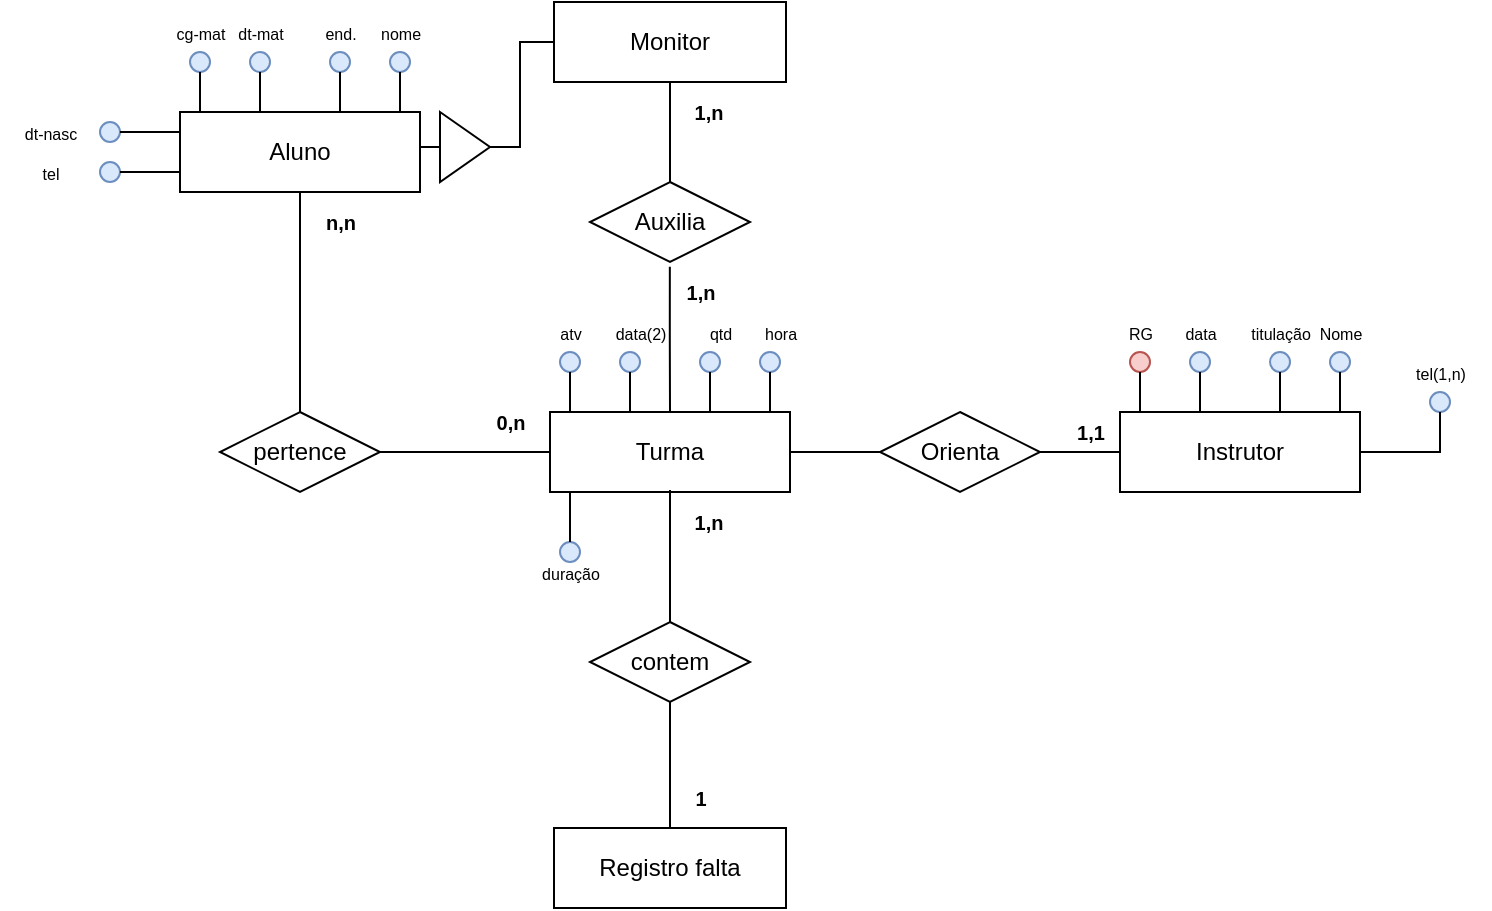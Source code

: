 <mxfile version="24.0.5" type="device">
  <diagram name="Página-1" id="_ynEFMPeJX_Sv4S68ShE">
    <mxGraphModel dx="1639" dy="892" grid="1" gridSize="10" guides="1" tooltips="1" connect="1" arrows="1" fold="1" page="1" pageScale="1" pageWidth="827" pageHeight="1169" math="0" shadow="0">
      <root>
        <mxCell id="0" />
        <mxCell id="1" parent="0" />
        <mxCell id="xR3U2uLO1Am0mnn2qQ25-1" value="Aluno" style="rounded=0;whiteSpace=wrap;html=1;" vertex="1" parent="1">
          <mxGeometry x="130" y="605" width="120" height="40" as="geometry" />
        </mxCell>
        <mxCell id="xR3U2uLO1Am0mnn2qQ25-2" value="" style="ellipse;whiteSpace=wrap;html=1;aspect=fixed;fillColor=#dae8fc;strokeColor=#6c8ebf;" vertex="1" parent="1">
          <mxGeometry x="135" y="575" width="10" height="10" as="geometry" />
        </mxCell>
        <mxCell id="xR3U2uLO1Am0mnn2qQ25-3" style="edgeStyle=orthogonalEdgeStyle;rounded=0;orthogonalLoop=1;jettySize=auto;html=1;endArrow=none;endFill=0;" edge="1" parent="1" source="xR3U2uLO1Am0mnn2qQ25-2">
          <mxGeometry relative="1" as="geometry">
            <mxPoint x="140" y="605" as="targetPoint" />
          </mxGeometry>
        </mxCell>
        <mxCell id="xR3U2uLO1Am0mnn2qQ25-4" value="&lt;span style=&quot;font-size: 8px;&quot;&gt;cg-mat&lt;/span&gt;" style="text;html=1;align=center;verticalAlign=middle;resizable=0;points=[];autosize=1;strokeColor=none;fillColor=none;" vertex="1" parent="1">
          <mxGeometry x="115" y="550" width="50" height="30" as="geometry" />
        </mxCell>
        <mxCell id="xR3U2uLO1Am0mnn2qQ25-5" value="" style="ellipse;whiteSpace=wrap;html=1;aspect=fixed;fillColor=#dae8fc;strokeColor=#6c8ebf;" vertex="1" parent="1">
          <mxGeometry x="235" y="575" width="10" height="10" as="geometry" />
        </mxCell>
        <mxCell id="xR3U2uLO1Am0mnn2qQ25-6" style="edgeStyle=orthogonalEdgeStyle;rounded=0;orthogonalLoop=1;jettySize=auto;html=1;endArrow=none;endFill=0;" edge="1" parent="1" source="xR3U2uLO1Am0mnn2qQ25-5">
          <mxGeometry relative="1" as="geometry">
            <mxPoint x="240" y="605" as="targetPoint" />
          </mxGeometry>
        </mxCell>
        <mxCell id="xR3U2uLO1Am0mnn2qQ25-7" value="&lt;span style=&quot;font-size: 8px;&quot;&gt;nome&lt;/span&gt;" style="text;html=1;align=center;verticalAlign=middle;resizable=0;points=[];autosize=1;strokeColor=none;fillColor=none;" vertex="1" parent="1">
          <mxGeometry x="220" y="550" width="40" height="30" as="geometry" />
        </mxCell>
        <mxCell id="xR3U2uLO1Am0mnn2qQ25-8" value="" style="ellipse;whiteSpace=wrap;html=1;aspect=fixed;fillColor=#dae8fc;strokeColor=#6c8ebf;" vertex="1" parent="1">
          <mxGeometry x="165" y="575" width="10" height="10" as="geometry" />
        </mxCell>
        <mxCell id="xR3U2uLO1Am0mnn2qQ25-9" style="edgeStyle=orthogonalEdgeStyle;rounded=0;orthogonalLoop=1;jettySize=auto;html=1;endArrow=none;endFill=0;" edge="1" parent="1" source="xR3U2uLO1Am0mnn2qQ25-8">
          <mxGeometry relative="1" as="geometry">
            <mxPoint x="170" y="605" as="targetPoint" />
          </mxGeometry>
        </mxCell>
        <mxCell id="xR3U2uLO1Am0mnn2qQ25-10" value="&lt;span style=&quot;font-size: 8px;&quot;&gt;dt-mat&lt;/span&gt;" style="text;html=1;align=center;verticalAlign=middle;resizable=0;points=[];autosize=1;strokeColor=none;fillColor=none;" vertex="1" parent="1">
          <mxGeometry x="145" y="550" width="50" height="30" as="geometry" />
        </mxCell>
        <mxCell id="xR3U2uLO1Am0mnn2qQ25-11" value="" style="ellipse;whiteSpace=wrap;html=1;aspect=fixed;fillColor=#dae8fc;strokeColor=#6c8ebf;" vertex="1" parent="1">
          <mxGeometry x="205" y="575" width="10" height="10" as="geometry" />
        </mxCell>
        <mxCell id="xR3U2uLO1Am0mnn2qQ25-12" style="edgeStyle=orthogonalEdgeStyle;rounded=0;orthogonalLoop=1;jettySize=auto;html=1;endArrow=none;endFill=0;" edge="1" parent="1" source="xR3U2uLO1Am0mnn2qQ25-11">
          <mxGeometry relative="1" as="geometry">
            <mxPoint x="210" y="605" as="targetPoint" />
          </mxGeometry>
        </mxCell>
        <mxCell id="xR3U2uLO1Am0mnn2qQ25-13" value="&lt;span style=&quot;font-size: 8px;&quot;&gt;end.&lt;/span&gt;" style="text;html=1;align=center;verticalAlign=middle;resizable=0;points=[];autosize=1;strokeColor=none;fillColor=none;" vertex="1" parent="1">
          <mxGeometry x="190" y="550" width="40" height="30" as="geometry" />
        </mxCell>
        <mxCell id="xR3U2uLO1Am0mnn2qQ25-14" value="&lt;span style=&quot;font-size: 10px;&quot;&gt;&lt;b&gt;0,n&lt;/b&gt;&lt;/span&gt;" style="text;html=1;align=center;verticalAlign=middle;resizable=0;points=[];autosize=1;strokeColor=none;fillColor=none;" vertex="1" parent="1">
          <mxGeometry x="275" y="745" width="40" height="30" as="geometry" />
        </mxCell>
        <mxCell id="xR3U2uLO1Am0mnn2qQ25-15" value="Turma" style="rounded=0;whiteSpace=wrap;html=1;" vertex="1" parent="1">
          <mxGeometry x="315" y="755" width="120" height="40" as="geometry" />
        </mxCell>
        <mxCell id="xR3U2uLO1Am0mnn2qQ25-16" value="" style="ellipse;whiteSpace=wrap;html=1;aspect=fixed;fillColor=#dae8fc;strokeColor=#6c8ebf;" vertex="1" parent="1">
          <mxGeometry x="320" y="725" width="10" height="10" as="geometry" />
        </mxCell>
        <mxCell id="xR3U2uLO1Am0mnn2qQ25-17" style="edgeStyle=orthogonalEdgeStyle;rounded=0;orthogonalLoop=1;jettySize=auto;html=1;endArrow=none;endFill=0;" edge="1" parent="1" source="xR3U2uLO1Am0mnn2qQ25-16">
          <mxGeometry relative="1" as="geometry">
            <mxPoint x="325" y="755" as="targetPoint" />
          </mxGeometry>
        </mxCell>
        <mxCell id="xR3U2uLO1Am0mnn2qQ25-18" value="&lt;span style=&quot;font-size: 8px;&quot;&gt;atv&lt;/span&gt;" style="text;html=1;align=center;verticalAlign=middle;resizable=0;points=[];autosize=1;strokeColor=none;fillColor=none;" vertex="1" parent="1">
          <mxGeometry x="310" y="700" width="30" height="30" as="geometry" />
        </mxCell>
        <mxCell id="xR3U2uLO1Am0mnn2qQ25-19" value="" style="ellipse;whiteSpace=wrap;html=1;aspect=fixed;fillColor=#dae8fc;strokeColor=#6c8ebf;" vertex="1" parent="1">
          <mxGeometry x="420" y="725" width="10" height="10" as="geometry" />
        </mxCell>
        <mxCell id="xR3U2uLO1Am0mnn2qQ25-20" style="edgeStyle=orthogonalEdgeStyle;rounded=0;orthogonalLoop=1;jettySize=auto;html=1;endArrow=none;endFill=0;" edge="1" parent="1" source="xR3U2uLO1Am0mnn2qQ25-19">
          <mxGeometry relative="1" as="geometry">
            <mxPoint x="425" y="755" as="targetPoint" />
          </mxGeometry>
        </mxCell>
        <mxCell id="xR3U2uLO1Am0mnn2qQ25-21" value="&lt;span style=&quot;font-size: 8px;&quot;&gt;hora&lt;/span&gt;" style="text;html=1;align=center;verticalAlign=middle;resizable=0;points=[];autosize=1;strokeColor=none;fillColor=none;" vertex="1" parent="1">
          <mxGeometry x="410" y="700" width="40" height="30" as="geometry" />
        </mxCell>
        <mxCell id="xR3U2uLO1Am0mnn2qQ25-22" value="" style="ellipse;whiteSpace=wrap;html=1;aspect=fixed;fillColor=#dae8fc;strokeColor=#6c8ebf;" vertex="1" parent="1">
          <mxGeometry x="350" y="725" width="10" height="10" as="geometry" />
        </mxCell>
        <mxCell id="xR3U2uLO1Am0mnn2qQ25-23" style="edgeStyle=orthogonalEdgeStyle;rounded=0;orthogonalLoop=1;jettySize=auto;html=1;endArrow=none;endFill=0;" edge="1" parent="1" source="xR3U2uLO1Am0mnn2qQ25-22">
          <mxGeometry relative="1" as="geometry">
            <mxPoint x="355" y="755" as="targetPoint" />
          </mxGeometry>
        </mxCell>
        <mxCell id="xR3U2uLO1Am0mnn2qQ25-24" value="&lt;span style=&quot;font-size: 8px;&quot;&gt;data(2)&lt;/span&gt;" style="text;html=1;align=center;verticalAlign=middle;resizable=0;points=[];autosize=1;strokeColor=none;fillColor=none;" vertex="1" parent="1">
          <mxGeometry x="335" y="700" width="50" height="30" as="geometry" />
        </mxCell>
        <mxCell id="xR3U2uLO1Am0mnn2qQ25-25" value="" style="ellipse;whiteSpace=wrap;html=1;aspect=fixed;fillColor=#dae8fc;strokeColor=#6c8ebf;" vertex="1" parent="1">
          <mxGeometry x="390" y="725" width="10" height="10" as="geometry" />
        </mxCell>
        <mxCell id="xR3U2uLO1Am0mnn2qQ25-26" style="edgeStyle=orthogonalEdgeStyle;rounded=0;orthogonalLoop=1;jettySize=auto;html=1;endArrow=none;endFill=0;" edge="1" parent="1" source="xR3U2uLO1Am0mnn2qQ25-25">
          <mxGeometry relative="1" as="geometry">
            <mxPoint x="395" y="755" as="targetPoint" />
          </mxGeometry>
        </mxCell>
        <mxCell id="xR3U2uLO1Am0mnn2qQ25-27" value="&lt;span style=&quot;font-size: 8px;&quot;&gt;qtd&lt;/span&gt;" style="text;html=1;align=center;verticalAlign=middle;resizable=0;points=[];autosize=1;strokeColor=none;fillColor=none;" vertex="1" parent="1">
          <mxGeometry x="385" y="700" width="30" height="30" as="geometry" />
        </mxCell>
        <mxCell id="xR3U2uLO1Am0mnn2qQ25-28" value="&lt;b&gt;&lt;font style=&quot;font-size: 10px;&quot;&gt;1,1&lt;/font&gt;&lt;/b&gt;" style="text;html=1;align=center;verticalAlign=middle;resizable=0;points=[];autosize=1;strokeColor=none;fillColor=none;" vertex="1" parent="1">
          <mxGeometry x="565" y="750" width="40" height="30" as="geometry" />
        </mxCell>
        <mxCell id="xR3U2uLO1Am0mnn2qQ25-29" value="" style="ellipse;whiteSpace=wrap;html=1;aspect=fixed;fillColor=#dae8fc;strokeColor=#6c8ebf;" vertex="1" parent="1">
          <mxGeometry x="320" y="820" width="10" height="10" as="geometry" />
        </mxCell>
        <mxCell id="xR3U2uLO1Am0mnn2qQ25-30" style="edgeStyle=orthogonalEdgeStyle;rounded=0;orthogonalLoop=1;jettySize=auto;html=1;endArrow=none;endFill=0;" edge="1" parent="1">
          <mxGeometry relative="1" as="geometry">
            <mxPoint x="324.94" y="795" as="targetPoint" />
            <mxPoint x="325" y="820" as="sourcePoint" />
            <Array as="points">
              <mxPoint x="325" y="795" />
            </Array>
          </mxGeometry>
        </mxCell>
        <mxCell id="xR3U2uLO1Am0mnn2qQ25-31" value="&lt;span style=&quot;font-size: 8px;&quot;&gt;duração&lt;/span&gt;" style="text;html=1;align=center;verticalAlign=middle;resizable=0;points=[];autosize=1;strokeColor=none;fillColor=none;" vertex="1" parent="1">
          <mxGeometry x="300" y="820" width="50" height="30" as="geometry" />
        </mxCell>
        <mxCell id="xR3U2uLO1Am0mnn2qQ25-32" value="Instrutor" style="rounded=0;whiteSpace=wrap;html=1;" vertex="1" parent="1">
          <mxGeometry x="600" y="755" width="120" height="40" as="geometry" />
        </mxCell>
        <mxCell id="xR3U2uLO1Am0mnn2qQ25-33" value="" style="ellipse;whiteSpace=wrap;html=1;aspect=fixed;fillColor=#f8cecc;strokeColor=#b85450;" vertex="1" parent="1">
          <mxGeometry x="605" y="725" width="10" height="10" as="geometry" />
        </mxCell>
        <mxCell id="xR3U2uLO1Am0mnn2qQ25-34" style="edgeStyle=orthogonalEdgeStyle;rounded=0;orthogonalLoop=1;jettySize=auto;html=1;endArrow=none;endFill=0;" edge="1" parent="1" source="xR3U2uLO1Am0mnn2qQ25-33">
          <mxGeometry relative="1" as="geometry">
            <mxPoint x="610" y="755" as="targetPoint" />
          </mxGeometry>
        </mxCell>
        <mxCell id="xR3U2uLO1Am0mnn2qQ25-35" value="&lt;span style=&quot;font-size: 8px;&quot;&gt;RG&lt;/span&gt;" style="text;html=1;align=center;verticalAlign=middle;resizable=0;points=[];autosize=1;strokeColor=none;fillColor=none;" vertex="1" parent="1">
          <mxGeometry x="590" y="700" width="40" height="30" as="geometry" />
        </mxCell>
        <mxCell id="xR3U2uLO1Am0mnn2qQ25-36" value="" style="ellipse;whiteSpace=wrap;html=1;aspect=fixed;fillColor=#dae8fc;strokeColor=#6c8ebf;" vertex="1" parent="1">
          <mxGeometry x="705" y="725" width="10" height="10" as="geometry" />
        </mxCell>
        <mxCell id="xR3U2uLO1Am0mnn2qQ25-37" style="edgeStyle=orthogonalEdgeStyle;rounded=0;orthogonalLoop=1;jettySize=auto;html=1;endArrow=none;endFill=0;" edge="1" parent="1" source="xR3U2uLO1Am0mnn2qQ25-36">
          <mxGeometry relative="1" as="geometry">
            <mxPoint x="710" y="755" as="targetPoint" />
          </mxGeometry>
        </mxCell>
        <mxCell id="xR3U2uLO1Am0mnn2qQ25-38" value="&lt;span style=&quot;font-size: 8px;&quot;&gt;Nome&lt;/span&gt;" style="text;html=1;align=center;verticalAlign=middle;resizable=0;points=[];autosize=1;strokeColor=none;fillColor=none;" vertex="1" parent="1">
          <mxGeometry x="690" y="700" width="40" height="30" as="geometry" />
        </mxCell>
        <mxCell id="xR3U2uLO1Am0mnn2qQ25-39" value="" style="ellipse;whiteSpace=wrap;html=1;aspect=fixed;fillColor=#dae8fc;strokeColor=#6c8ebf;" vertex="1" parent="1">
          <mxGeometry x="635" y="725" width="10" height="10" as="geometry" />
        </mxCell>
        <mxCell id="xR3U2uLO1Am0mnn2qQ25-40" style="edgeStyle=orthogonalEdgeStyle;rounded=0;orthogonalLoop=1;jettySize=auto;html=1;endArrow=none;endFill=0;" edge="1" parent="1" source="xR3U2uLO1Am0mnn2qQ25-39">
          <mxGeometry relative="1" as="geometry">
            <mxPoint x="640" y="755" as="targetPoint" />
          </mxGeometry>
        </mxCell>
        <mxCell id="xR3U2uLO1Am0mnn2qQ25-41" value="&lt;span style=&quot;font-size: 8px;&quot;&gt;data&lt;/span&gt;" style="text;html=1;align=center;verticalAlign=middle;resizable=0;points=[];autosize=1;strokeColor=none;fillColor=none;" vertex="1" parent="1">
          <mxGeometry x="620" y="700" width="40" height="30" as="geometry" />
        </mxCell>
        <mxCell id="xR3U2uLO1Am0mnn2qQ25-42" value="" style="ellipse;whiteSpace=wrap;html=1;aspect=fixed;fillColor=#dae8fc;strokeColor=#6c8ebf;" vertex="1" parent="1">
          <mxGeometry x="675" y="725" width="10" height="10" as="geometry" />
        </mxCell>
        <mxCell id="xR3U2uLO1Am0mnn2qQ25-43" style="edgeStyle=orthogonalEdgeStyle;rounded=0;orthogonalLoop=1;jettySize=auto;html=1;endArrow=none;endFill=0;" edge="1" parent="1" source="xR3U2uLO1Am0mnn2qQ25-42">
          <mxGeometry relative="1" as="geometry">
            <mxPoint x="680" y="755" as="targetPoint" />
          </mxGeometry>
        </mxCell>
        <mxCell id="xR3U2uLO1Am0mnn2qQ25-44" value="&lt;span style=&quot;font-size: 8px;&quot;&gt;titulação&lt;/span&gt;" style="text;html=1;align=center;verticalAlign=middle;resizable=0;points=[];autosize=1;strokeColor=none;fillColor=none;" vertex="1" parent="1">
          <mxGeometry x="655" y="700" width="50" height="30" as="geometry" />
        </mxCell>
        <mxCell id="xR3U2uLO1Am0mnn2qQ25-50" value="" style="ellipse;whiteSpace=wrap;html=1;aspect=fixed;fillColor=#dae8fc;strokeColor=#6c8ebf;" vertex="1" parent="1">
          <mxGeometry x="755" y="745" width="10" height="10" as="geometry" />
        </mxCell>
        <mxCell id="xR3U2uLO1Am0mnn2qQ25-51" style="edgeStyle=orthogonalEdgeStyle;rounded=0;orthogonalLoop=1;jettySize=auto;html=1;endArrow=none;endFill=0;" edge="1" parent="1" source="xR3U2uLO1Am0mnn2qQ25-50">
          <mxGeometry relative="1" as="geometry">
            <mxPoint x="720" y="775" as="targetPoint" />
            <Array as="points">
              <mxPoint x="760" y="775" />
            </Array>
          </mxGeometry>
        </mxCell>
        <mxCell id="xR3U2uLO1Am0mnn2qQ25-52" value="&lt;span style=&quot;font-size: 8px;&quot;&gt;tel(1,n)&lt;/span&gt;" style="text;html=1;align=center;verticalAlign=middle;resizable=0;points=[];autosize=1;strokeColor=none;fillColor=none;" vertex="1" parent="1">
          <mxGeometry x="735" y="720" width="50" height="30" as="geometry" />
        </mxCell>
        <mxCell id="xR3U2uLO1Am0mnn2qQ25-54" style="edgeStyle=orthogonalEdgeStyle;rounded=0;orthogonalLoop=1;jettySize=auto;html=1;entryX=0;entryY=0.5;entryDx=0;entryDy=0;endArrow=none;endFill=0;" edge="1" parent="1" source="xR3U2uLO1Am0mnn2qQ25-53" target="xR3U2uLO1Am0mnn2qQ25-32">
          <mxGeometry relative="1" as="geometry" />
        </mxCell>
        <mxCell id="xR3U2uLO1Am0mnn2qQ25-53" value="Orienta" style="rhombus;whiteSpace=wrap;html=1;" vertex="1" parent="1">
          <mxGeometry x="480" y="755" width="80" height="40" as="geometry" />
        </mxCell>
        <mxCell id="xR3U2uLO1Am0mnn2qQ25-55" style="edgeStyle=orthogonalEdgeStyle;rounded=0;orthogonalLoop=1;jettySize=auto;html=1;endArrow=none;endFill=0;entryX=1;entryY=0.5;entryDx=0;entryDy=0;" edge="1" parent="1" source="xR3U2uLO1Am0mnn2qQ25-53" target="xR3U2uLO1Am0mnn2qQ25-15">
          <mxGeometry relative="1" as="geometry">
            <mxPoint x="440" y="775" as="targetPoint" />
          </mxGeometry>
        </mxCell>
        <mxCell id="xR3U2uLO1Am0mnn2qQ25-61" style="edgeStyle=orthogonalEdgeStyle;rounded=0;orthogonalLoop=1;jettySize=auto;html=1;entryX=0;entryY=0.5;entryDx=0;entryDy=0;endArrow=none;endFill=0;" edge="1" parent="1" source="xR3U2uLO1Am0mnn2qQ25-60" target="xR3U2uLO1Am0mnn2qQ25-15">
          <mxGeometry relative="1" as="geometry" />
        </mxCell>
        <mxCell id="xR3U2uLO1Am0mnn2qQ25-62" style="edgeStyle=orthogonalEdgeStyle;rounded=0;orthogonalLoop=1;jettySize=auto;html=1;endArrow=none;endFill=0;" edge="1" parent="1" source="xR3U2uLO1Am0mnn2qQ25-60" target="xR3U2uLO1Am0mnn2qQ25-1">
          <mxGeometry relative="1" as="geometry" />
        </mxCell>
        <mxCell id="xR3U2uLO1Am0mnn2qQ25-60" value="pertence" style="rhombus;whiteSpace=wrap;html=1;" vertex="1" parent="1">
          <mxGeometry x="150" y="755" width="80" height="40" as="geometry" />
        </mxCell>
        <mxCell id="xR3U2uLO1Am0mnn2qQ25-63" value="&lt;b&gt;&lt;font style=&quot;font-size: 10px;&quot;&gt;1&lt;/font&gt;&lt;/b&gt;" style="text;html=1;align=center;verticalAlign=middle;resizable=0;points=[];autosize=1;strokeColor=none;fillColor=none;" vertex="1" parent="1">
          <mxGeometry x="375" y="933" width="30" height="30" as="geometry" />
        </mxCell>
        <mxCell id="xR3U2uLO1Am0mnn2qQ25-64" value="" style="ellipse;whiteSpace=wrap;html=1;aspect=fixed;fillColor=#dae8fc;strokeColor=#6c8ebf;" vertex="1" parent="1">
          <mxGeometry x="90" y="610" width="10" height="10" as="geometry" />
        </mxCell>
        <mxCell id="xR3U2uLO1Am0mnn2qQ25-65" style="edgeStyle=orthogonalEdgeStyle;rounded=0;orthogonalLoop=1;jettySize=auto;html=1;endArrow=none;endFill=0;entryX=0;entryY=0.25;entryDx=0;entryDy=0;" edge="1" parent="1" source="xR3U2uLO1Am0mnn2qQ25-64" target="xR3U2uLO1Am0mnn2qQ25-1">
          <mxGeometry relative="1" as="geometry">
            <mxPoint x="150" y="615" as="targetPoint" />
          </mxGeometry>
        </mxCell>
        <mxCell id="xR3U2uLO1Am0mnn2qQ25-66" value="&lt;span style=&quot;font-size: 8px;&quot;&gt;dt-nasc&lt;/span&gt;&lt;span style=&quot;color: rgba(0, 0, 0, 0); font-family: monospace; font-size: 0px; text-align: start;&quot;&gt;%3CmxGraphModel%3E%3Croot%3E%3CmxCell%20id%3D%220%22%2F%3E%3CmxCell%20id%3D%221%22%20parent%3D%220%22%2F%3E%3CmxCell%20id%3D%222%22%20value%3D%22%22%20style%3D%22ellipse%3BwhiteSpace%3Dwrap%3Bhtml%3D1%3Baspect%3Dfixed%3BfillColor%3D%23dae8fc%3BstrokeColor%3D%236c8ebf%3B%22%20vertex%3D%221%22%20parent%3D%221%22%3E%3CmxGeometry%20x%3D%22135%22%20y%3D%22575%22%20width%3D%2210%22%20height%3D%2210%22%20as%3D%22geometry%22%2F%3E%3C%2FmxCell%3E%3CmxCell%20id%3D%223%22%20style%3D%22edgeStyle%3DorthogonalEdgeStyle%3Brounded%3D0%3BorthogonalLoop%3D1%3BjettySize%3Dauto%3Bhtml%3D1%3BendArrow%3Dnone%3BendFill%3D0%3B%22%20edge%3D%221%22%20source%3D%222%22%20parent%3D%221%22%3E%3CmxGeometry%20relative%3D%221%22%20as%3D%22geometry%22%3E%3CmxPoint%20x%3D%22140%22%20y%3D%22605%22%20as%3D%22targetPoint%22%2F%3E%3C%2FmxGeometry%3E%3C%2FmxCell%3E%3CmxCell%20id%3D%224%22%20value%3D%22%26lt%3Bspan%20style%3D%26quot%3Bfont-size%3A%208px%3B%26quot%3B%26gt%3Bcg-mat%26lt%3B%2Fspan%26gt%3B%22%20style%3D%22text%3Bhtml%3D1%3Balign%3Dcenter%3BverticalAlign%3Dmiddle%3Bresizable%3D0%3Bpoints%3D%5B%5D%3Bautosize%3D1%3BstrokeColor%3Dnone%3BfillColor%3Dnone%3B%22%20vertex%3D%221%22%20parent%3D%221%22%3E%3CmxGeometry%20x%3D%22115%22%20y%3D%22550%22%20width%3D%2250%22%20height%3D%2230%22%20as%3D%22geometry%22%2F%3E%3C%2FmxCell%3E%3CmxCell%20id%3D%225%22%20value%3D%22%22%20style%3D%22ellipse%3BwhiteSpace%3Dwrap%3Bhtml%3D1%3Baspect%3Dfixed%3BfillColor%3D%23dae8fc%3BstrokeColor%3D%236c8ebf%3B%22%20vertex%3D%221%22%20parent%3D%221%22%3E%3CmxGeometry%20x%3D%22165%22%20y%3D%22575%22%20width%3D%2210%22%20height%3D%2210%22%20as%3D%22geometry%22%2F%3E%3C%2FmxCell%3E%3CmxCell%20id%3D%226%22%20style%3D%22edgeStyle%3DorthogonalEdgeStyle%3Brounded%3D0%3BorthogonalLoop%3D1%3BjettySize%3Dauto%3Bhtml%3D1%3BendArrow%3Dnone%3BendFill%3D0%3B%22%20edge%3D%221%22%20source%3D%225%22%20parent%3D%221%22%3E%3CmxGeometry%20relative%3D%221%22%20as%3D%22geometry%22%3E%3CmxPoint%20x%3D%22170%22%20y%3D%22605%22%20as%3D%22targetPoint%22%2F%3E%3C%2FmxGeometry%3E%3C%2FmxCell%3E%3C%2Froot%3E%3C%2FmxGraphModel%3E&lt;/span&gt;&lt;span style=&quot;color: rgba(0, 0, 0, 0); font-family: monospace; font-size: 0px; text-align: start;&quot;&gt;%3CmxGraphModel%3E%3Croot%3E%3CmxCell%20id%3D%220%22%2F%3E%3CmxCell%20id%3D%221%22%20parent%3D%220%22%2F%3E%3CmxCell%20id%3D%222%22%20value%3D%22%22%20style%3D%22ellipse%3BwhiteSpace%3Dwrap%3Bhtml%3D1%3Baspect%3Dfixed%3BfillColor%3D%23dae8fc%3BstrokeColor%3D%236c8ebf%3B%22%20vertex%3D%221%22%20parent%3D%221%22%3E%3CmxGeometry%20x%3D%22135%22%20y%3D%22575%22%20width%3D%2210%22%20height%3D%2210%22%20as%3D%22geometry%22%2F%3E%3C%2FmxCell%3E%3CmxCell%20id%3D%223%22%20style%3D%22edgeStyle%3DorthogonalEdgeStyle%3Brounded%3D0%3BorthogonalLoop%3D1%3BjettySize%3Dauto%3Bhtml%3D1%3BendArrow%3Dnone%3BendFill%3D0%3B%22%20edge%3D%221%22%20source%3D%222%22%20parent%3D%221%22%3E%3CmxGeometry%20relative%3D%221%22%20as%3D%22geometry%22%3E%3CmxPoint%20x%3D%22140%22%20y%3D%22605%22%20as%3D%22targetPoint%22%2F%3E%3C%2FmxGeometry%3E%3C%2FmxCell%3E%3CmxCell%20id%3D%224%22%20value%3D%22%26lt%3Bspan%20style%3D%26quot%3Bfont-size%3A%208px%3B%26quot%3B%26gt%3Bcg-mat%26lt%3B%2Fspan%26gt%3B%22%20style%3D%22text%3Bhtml%3D1%3Balign%3Dcenter%3BverticalAlign%3Dmiddle%3Bresizable%3D0%3Bpoints%3D%5B%5D%3Bautosize%3D1%3BstrokeColor%3Dnone%3BfillColor%3Dnone%3B%22%20vertex%3D%221%22%20parent%3D%221%22%3E%3CmxGeometry%20x%3D%22115%22%20y%3D%22550%22%20width%3D%2250%22%20height%3D%2230%22%20as%3D%22geometry%22%2F%3E%3C%2FmxCell%3E%3CmxCell%20id%3D%225%22%20value%3D%22%22%20style%3D%22ellipse%3BwhiteSpace%3Dwrap%3Bhtml%3D1%3Baspect%3Dfixed%3BfillColor%3D%23dae8fc%3BstrokeColor%3D%236c8ebf%3B%22%20vertex%3D%221%22%20parent%3D%221%22%3E%3CmxGeometry%20x%3D%22165%22%20y%3D%22575%22%20width%3D%2210%22%20height%3D%2210%22%20as%3D%22geometry%22%2F%3E%3C%2FmxCell%3E%3CmxCell%20id%3D%226%22%20style%3D%22edgeStyle%3DorthogonalEdgeStyle%3Brounded%3D0%3BorthogonalLoop%3D1%3BjettySize%3Dauto%3Bhtml%3D1%3BendArrow%3Dnone%3BendFill%3D0%3B%22%20edge%3D%221%22%20source%3D%225%22%20parent%3D%221%22%3E%3CmxGeometry%20relative%3D%221%22%20as%3D%22geometry%22%3E%3CmxPoint%20x%3D%22170%22%20y%3D%22605%22%20as%3D%22targetPoint%22%2F%3E%3C%2FmxGeometry%3E%3C%2FmxCell%3E%3C%2Froot%3E%3C%2FmxGraphModel%3E&lt;/span&gt;" style="text;html=1;align=center;verticalAlign=middle;resizable=0;points=[];autosize=1;strokeColor=none;fillColor=none;" vertex="1" parent="1">
          <mxGeometry x="40" y="600" width="50" height="30" as="geometry" />
        </mxCell>
        <mxCell id="xR3U2uLO1Am0mnn2qQ25-67" value="" style="ellipse;whiteSpace=wrap;html=1;aspect=fixed;fillColor=#dae8fc;strokeColor=#6c8ebf;" vertex="1" parent="1">
          <mxGeometry x="90" y="630" width="10" height="10" as="geometry" />
        </mxCell>
        <mxCell id="xR3U2uLO1Am0mnn2qQ25-68" style="edgeStyle=orthogonalEdgeStyle;rounded=0;orthogonalLoop=1;jettySize=auto;html=1;endArrow=none;endFill=0;entryX=0;entryY=0.75;entryDx=0;entryDy=0;" edge="1" parent="1" source="xR3U2uLO1Am0mnn2qQ25-67" target="xR3U2uLO1Am0mnn2qQ25-1">
          <mxGeometry relative="1" as="geometry">
            <mxPoint x="180" y="615" as="targetPoint" />
          </mxGeometry>
        </mxCell>
        <mxCell id="xR3U2uLO1Am0mnn2qQ25-69" value="&lt;span style=&quot;font-size: 8px;&quot;&gt;tel&lt;/span&gt;" style="text;html=1;align=center;verticalAlign=middle;resizable=0;points=[];autosize=1;strokeColor=none;fillColor=none;" vertex="1" parent="1">
          <mxGeometry x="50" y="620" width="30" height="30" as="geometry" />
        </mxCell>
        <mxCell id="xR3U2uLO1Am0mnn2qQ25-70" value="&lt;span style=&quot;font-size: 10px;&quot;&gt;&lt;b&gt;n,n&lt;/b&gt;&lt;/span&gt;" style="text;html=1;align=center;verticalAlign=middle;resizable=0;points=[];autosize=1;strokeColor=none;fillColor=none;" vertex="1" parent="1">
          <mxGeometry x="190" y="645" width="40" height="30" as="geometry" />
        </mxCell>
        <mxCell id="xR3U2uLO1Am0mnn2qQ25-73" style="edgeStyle=orthogonalEdgeStyle;rounded=0;orthogonalLoop=1;jettySize=auto;html=1;endArrow=none;endFill=0;exitX=1;exitY=0.5;exitDx=0;exitDy=0;entryX=0;entryY=0.5;entryDx=0;entryDy=0;" edge="1" parent="1" source="xR3U2uLO1Am0mnn2qQ25-71" target="xR3U2uLO1Am0mnn2qQ25-74">
          <mxGeometry relative="1" as="geometry">
            <mxPoint x="310" y="570" as="targetPoint" />
            <mxPoint x="290.4" y="619.75" as="sourcePoint" />
            <Array as="points">
              <mxPoint x="300" y="623" />
              <mxPoint x="300" y="570" />
            </Array>
          </mxGeometry>
        </mxCell>
        <mxCell id="xR3U2uLO1Am0mnn2qQ25-71" value="" style="triangle;whiteSpace=wrap;html=1;" vertex="1" parent="1">
          <mxGeometry x="260" y="605" width="25" height="35" as="geometry" />
        </mxCell>
        <mxCell id="xR3U2uLO1Am0mnn2qQ25-74" value="Monitor" style="rounded=0;whiteSpace=wrap;html=1;" vertex="1" parent="1">
          <mxGeometry x="317" y="550" width="116" height="40" as="geometry" />
        </mxCell>
        <mxCell id="xR3U2uLO1Am0mnn2qQ25-76" style="edgeStyle=orthogonalEdgeStyle;rounded=0;orthogonalLoop=1;jettySize=auto;html=1;entryX=0.5;entryY=1;entryDx=0;entryDy=0;endArrow=none;endFill=0;" edge="1" parent="1" source="xR3U2uLO1Am0mnn2qQ25-75" target="xR3U2uLO1Am0mnn2qQ25-74">
          <mxGeometry relative="1" as="geometry" />
        </mxCell>
        <mxCell id="xR3U2uLO1Am0mnn2qQ25-75" value="Auxilia" style="rhombus;whiteSpace=wrap;html=1;" vertex="1" parent="1">
          <mxGeometry x="335" y="640" width="80" height="40" as="geometry" />
        </mxCell>
        <mxCell id="xR3U2uLO1Am0mnn2qQ25-77" style="edgeStyle=orthogonalEdgeStyle;rounded=0;orthogonalLoop=1;jettySize=auto;html=1;endArrow=none;endFill=0;entryX=0.5;entryY=0;entryDx=0;entryDy=0;exitX=0.499;exitY=1.058;exitDx=0;exitDy=0;exitPerimeter=0;" edge="1" parent="1" source="xR3U2uLO1Am0mnn2qQ25-75" target="xR3U2uLO1Am0mnn2qQ25-15">
          <mxGeometry relative="1" as="geometry">
            <mxPoint x="375" y="690" as="sourcePoint" />
            <mxPoint x="382" y="750" as="targetPoint" />
            <Array as="points" />
          </mxGeometry>
        </mxCell>
        <mxCell id="xR3U2uLO1Am0mnn2qQ25-78" value="Registro falta" style="rounded=0;whiteSpace=wrap;html=1;" vertex="1" parent="1">
          <mxGeometry x="317" y="963" width="116" height="40" as="geometry" />
        </mxCell>
        <mxCell id="xR3U2uLO1Am0mnn2qQ25-79" style="edgeStyle=orthogonalEdgeStyle;rounded=0;orthogonalLoop=1;jettySize=auto;html=1;endArrow=none;endFill=0;" edge="1" parent="1" source="xR3U2uLO1Am0mnn2qQ25-80">
          <mxGeometry relative="1" as="geometry">
            <mxPoint x="375" y="800" as="targetPoint" />
            <Array as="points">
              <mxPoint x="375" y="794" />
            </Array>
          </mxGeometry>
        </mxCell>
        <mxCell id="xR3U2uLO1Am0mnn2qQ25-86" style="edgeStyle=orthogonalEdgeStyle;rounded=0;orthogonalLoop=1;jettySize=auto;html=1;endArrow=none;endFill=0;" edge="1" parent="1" source="xR3U2uLO1Am0mnn2qQ25-80" target="xR3U2uLO1Am0mnn2qQ25-78">
          <mxGeometry relative="1" as="geometry" />
        </mxCell>
        <mxCell id="xR3U2uLO1Am0mnn2qQ25-80" value="contem" style="rhombus;whiteSpace=wrap;html=1;" vertex="1" parent="1">
          <mxGeometry x="335" y="860" width="80" height="40" as="geometry" />
        </mxCell>
        <mxCell id="xR3U2uLO1Am0mnn2qQ25-82" style="edgeStyle=orthogonalEdgeStyle;rounded=0;orthogonalLoop=1;jettySize=auto;html=1;endArrow=none;endFill=0;entryX=1;entryY=0.438;entryDx=0;entryDy=0;entryPerimeter=0;" edge="1" parent="1">
          <mxGeometry relative="1" as="geometry">
            <mxPoint x="260" y="622.507" as="sourcePoint" />
            <mxPoint x="250" y="622.53" as="targetPoint" />
            <Array as="points" />
          </mxGeometry>
        </mxCell>
        <mxCell id="xR3U2uLO1Am0mnn2qQ25-83" value="&lt;b&gt;&lt;font style=&quot;font-size: 10px;&quot;&gt;1,n&lt;/font&gt;&lt;/b&gt;" style="text;html=1;align=center;verticalAlign=middle;resizable=0;points=[];autosize=1;strokeColor=none;fillColor=none;" vertex="1" parent="1">
          <mxGeometry x="370" y="680" width="40" height="30" as="geometry" />
        </mxCell>
        <mxCell id="xR3U2uLO1Am0mnn2qQ25-84" value="&lt;b&gt;&lt;font style=&quot;font-size: 10px;&quot;&gt;1,n&lt;/font&gt;&lt;/b&gt;" style="text;html=1;align=center;verticalAlign=middle;resizable=0;points=[];autosize=1;strokeColor=none;fillColor=none;" vertex="1" parent="1">
          <mxGeometry x="374" y="590" width="40" height="30" as="geometry" />
        </mxCell>
        <mxCell id="xR3U2uLO1Am0mnn2qQ25-87" value="&lt;b&gt;&lt;font style=&quot;font-size: 10px;&quot;&gt;1,n&lt;/font&gt;&lt;/b&gt;" style="text;html=1;align=center;verticalAlign=middle;resizable=0;points=[];autosize=1;strokeColor=none;fillColor=none;" vertex="1" parent="1">
          <mxGeometry x="374" y="795" width="40" height="30" as="geometry" />
        </mxCell>
      </root>
    </mxGraphModel>
  </diagram>
</mxfile>
